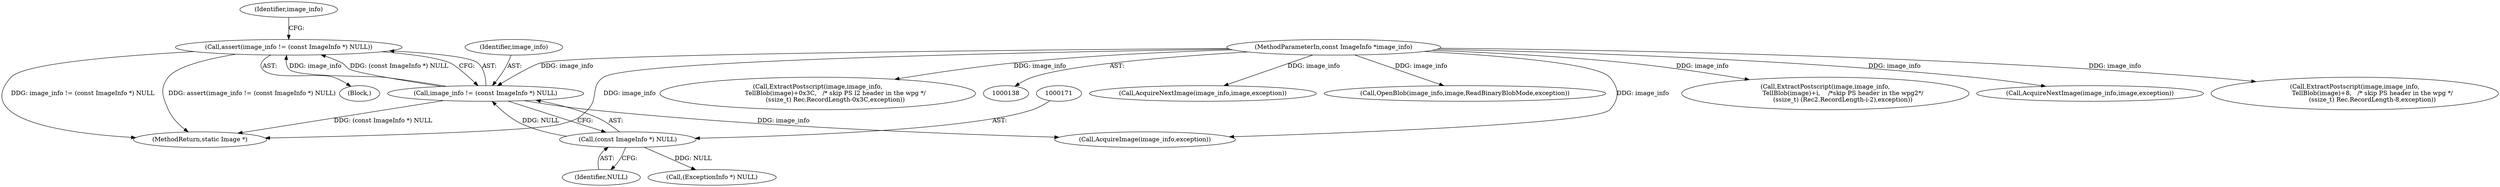 digraph "0_ImageMagick_bef1e4f637d8f665bc133a9c6d30df08d983bc3a@API" {
"1000167" [label="(Call,assert(image_info != (const ImageInfo *) NULL))"];
"1000168" [label="(Call,image_info != (const ImageInfo *) NULL)"];
"1000139" [label="(MethodParameterIn,const ImageInfo *image_info)"];
"1000170" [label="(Call,(const ImageInfo *) NULL)"];
"1001727" [label="(Call,AcquireNextImage(image_info,image,exception))"];
"1000176" [label="(Identifier,image_info)"];
"1000167" [label="(Call,assert(image_info != (const ImageInfo *) NULL))"];
"1000168" [label="(Call,image_info != (const ImageInfo *) NULL)"];
"1000206" [label="(Call,OpenBlob(image_info,image,ReadBinaryBlobMode,exception))"];
"1001928" [label="(MethodReturn,static Image *)"];
"1000196" [label="(Call,AcquireImage(image_info,exception))"];
"1001779" [label="(Call,ExtractPostscript(image,image_info,\n                  TellBlob(image)+i,    /*skip PS header in the wpg2*/\n                  (ssize_t) (Rec2.RecordLength-i-2),exception))"];
"1001139" [label="(Call,AcquireNextImage(image_info,image,exception))"];
"1000139" [label="(MethodParameterIn,const ImageInfo *image_info)"];
"1000169" [label="(Identifier,image_info)"];
"1000580" [label="(Call,ExtractPostscript(image,image_info,\n                  TellBlob(image)+8,   /* skip PS header in the wpg */\n                  (ssize_t) Rec.RecordLength-8,exception))"];
"1000141" [label="(Block,)"];
"1000172" [label="(Identifier,NULL)"];
"1000170" [label="(Call,(const ImageInfo *) NULL)"];
"1000182" [label="(Call,(ExceptionInfo *) NULL)"];
"1001185" [label="(Call,ExtractPostscript(image,image_info,\n                  TellBlob(image)+0x3C,   /* skip PS l2 header in the wpg */\n                  (ssize_t) Rec.RecordLength-0x3C,exception))"];
"1000167" -> "1000141"  [label="AST: "];
"1000167" -> "1000168"  [label="CFG: "];
"1000168" -> "1000167"  [label="AST: "];
"1000176" -> "1000167"  [label="CFG: "];
"1000167" -> "1001928"  [label="DDG: image_info != (const ImageInfo *) NULL"];
"1000167" -> "1001928"  [label="DDG: assert(image_info != (const ImageInfo *) NULL)"];
"1000168" -> "1000167"  [label="DDG: image_info"];
"1000168" -> "1000167"  [label="DDG: (const ImageInfo *) NULL"];
"1000168" -> "1000170"  [label="CFG: "];
"1000169" -> "1000168"  [label="AST: "];
"1000170" -> "1000168"  [label="AST: "];
"1000168" -> "1001928"  [label="DDG: (const ImageInfo *) NULL"];
"1000139" -> "1000168"  [label="DDG: image_info"];
"1000170" -> "1000168"  [label="DDG: NULL"];
"1000168" -> "1000196"  [label="DDG: image_info"];
"1000139" -> "1000138"  [label="AST: "];
"1000139" -> "1001928"  [label="DDG: image_info"];
"1000139" -> "1000196"  [label="DDG: image_info"];
"1000139" -> "1000206"  [label="DDG: image_info"];
"1000139" -> "1000580"  [label="DDG: image_info"];
"1000139" -> "1001139"  [label="DDG: image_info"];
"1000139" -> "1001185"  [label="DDG: image_info"];
"1000139" -> "1001727"  [label="DDG: image_info"];
"1000139" -> "1001779"  [label="DDG: image_info"];
"1000170" -> "1000172"  [label="CFG: "];
"1000171" -> "1000170"  [label="AST: "];
"1000172" -> "1000170"  [label="AST: "];
"1000170" -> "1000182"  [label="DDG: NULL"];
}
